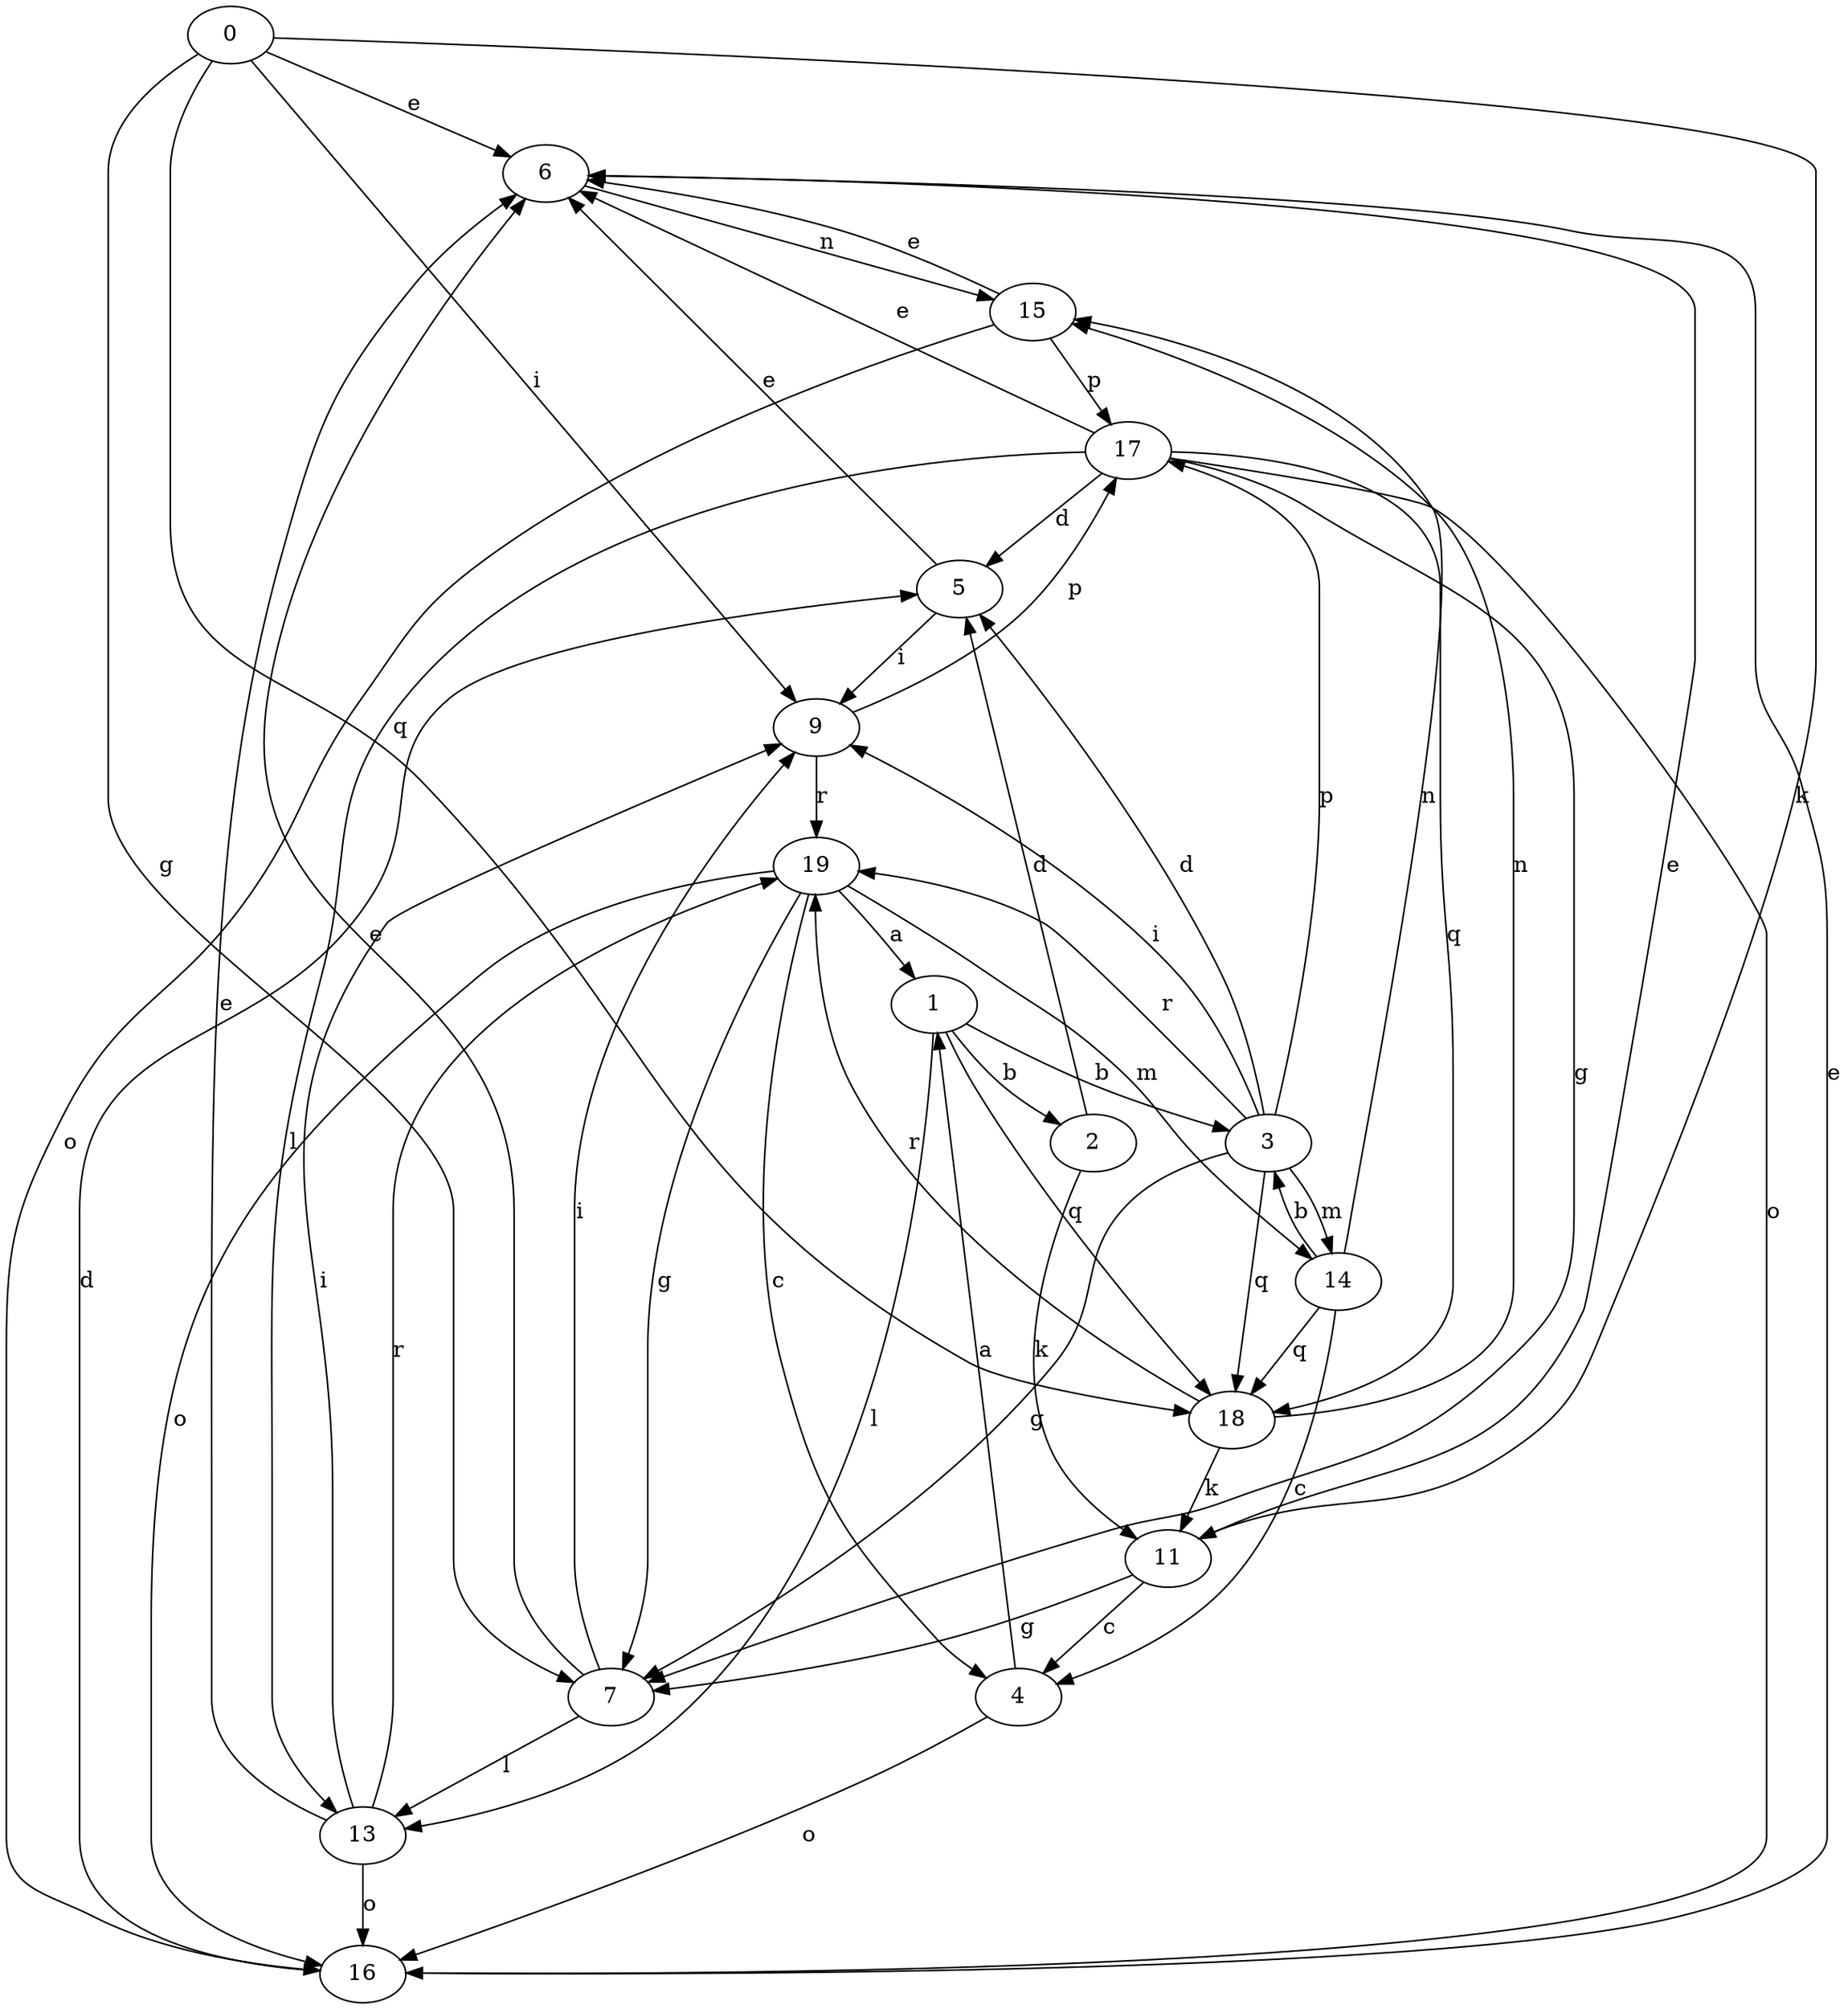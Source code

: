 strict digraph  {
0;
1;
2;
3;
4;
5;
6;
7;
9;
11;
13;
14;
15;
16;
17;
18;
19;
0 -> 6  [label=e];
0 -> 7  [label=g];
0 -> 9  [label=i];
0 -> 11  [label=k];
0 -> 18  [label=q];
1 -> 2  [label=b];
1 -> 3  [label=b];
1 -> 13  [label=l];
1 -> 18  [label=q];
2 -> 5  [label=d];
2 -> 11  [label=k];
3 -> 5  [label=d];
3 -> 7  [label=g];
3 -> 9  [label=i];
3 -> 14  [label=m];
3 -> 17  [label=p];
3 -> 18  [label=q];
3 -> 19  [label=r];
4 -> 1  [label=a];
4 -> 16  [label=o];
5 -> 6  [label=e];
5 -> 9  [label=i];
6 -> 15  [label=n];
7 -> 6  [label=e];
7 -> 9  [label=i];
7 -> 13  [label=l];
9 -> 17  [label=p];
9 -> 19  [label=r];
11 -> 4  [label=c];
11 -> 6  [label=e];
11 -> 7  [label=g];
13 -> 6  [label=e];
13 -> 9  [label=i];
13 -> 16  [label=o];
13 -> 19  [label=r];
14 -> 3  [label=b];
14 -> 4  [label=c];
14 -> 15  [label=n];
14 -> 18  [label=q];
15 -> 6  [label=e];
15 -> 16  [label=o];
15 -> 17  [label=p];
16 -> 5  [label=d];
16 -> 6  [label=e];
17 -> 5  [label=d];
17 -> 6  [label=e];
17 -> 7  [label=g];
17 -> 13  [label=l];
17 -> 16  [label=o];
17 -> 18  [label=q];
18 -> 11  [label=k];
18 -> 15  [label=n];
18 -> 19  [label=r];
19 -> 1  [label=a];
19 -> 4  [label=c];
19 -> 7  [label=g];
19 -> 14  [label=m];
19 -> 16  [label=o];
}
